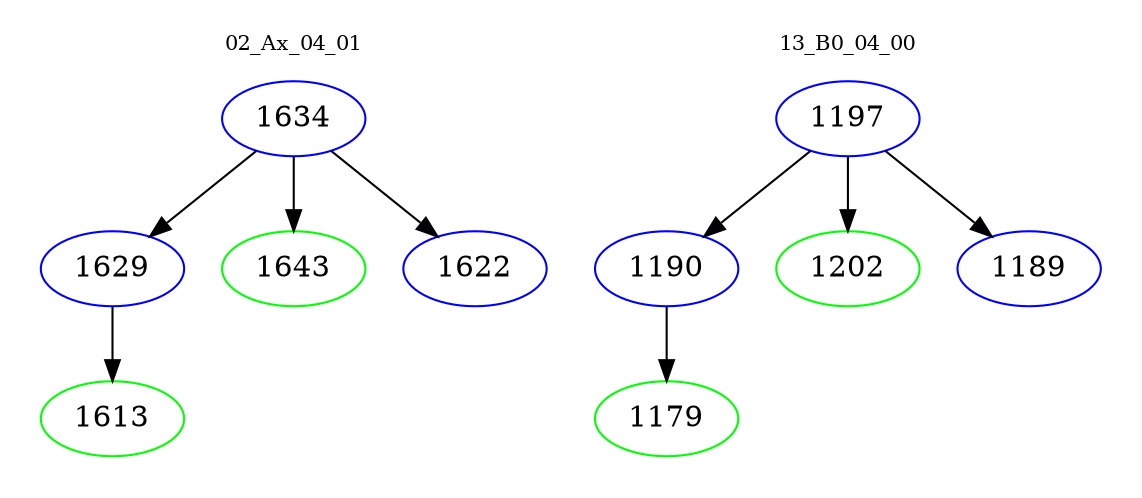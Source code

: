 digraph{
subgraph cluster_0 {
color = white
label = "02_Ax_04_01";
fontsize=10;
T0_1634 [label="1634", color="blue"]
T0_1634 -> T0_1629 [color="black"]
T0_1629 [label="1629", color="blue"]
T0_1629 -> T0_1613 [color="black"]
T0_1613 [label="1613", color="green"]
T0_1634 -> T0_1643 [color="black"]
T0_1643 [label="1643", color="green"]
T0_1634 -> T0_1622 [color="black"]
T0_1622 [label="1622", color="blue"]
}
subgraph cluster_1 {
color = white
label = "13_B0_04_00";
fontsize=10;
T1_1197 [label="1197", color="blue"]
T1_1197 -> T1_1190 [color="black"]
T1_1190 [label="1190", color="blue"]
T1_1190 -> T1_1179 [color="black"]
T1_1179 [label="1179", color="green"]
T1_1197 -> T1_1202 [color="black"]
T1_1202 [label="1202", color="green"]
T1_1197 -> T1_1189 [color="black"]
T1_1189 [label="1189", color="blue"]
}
}
